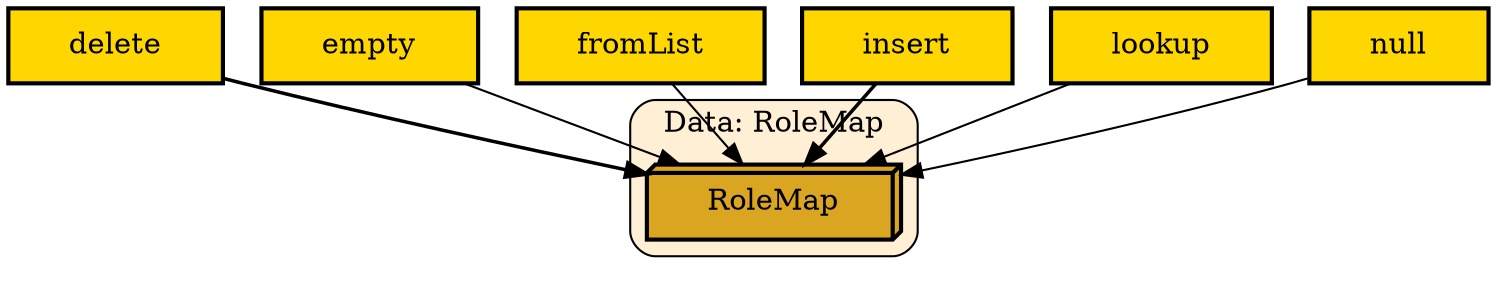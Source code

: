 digraph "Diagram of: Control.Access.RoleBased.Internal.RoleMap" {
    node [margin="0.4,0.1"
         ,style=filled];
    subgraph cluster_Data_RoleMap {
        graph [label="Data: RoleMap"
              ,style="filled,rounded"
              ,fillcolor=papayawhip];
        1 [label=RoleMap
          ,shape=box3d
          ,fillcolor=goldenrod
          ,style="filled,bold"];
    }
    2 [label=delete
      ,shape=box
      ,fillcolor=gold
      ,style="filled,bold"];
    3 [label=empty
      ,shape=box
      ,fillcolor=gold
      ,style="filled,bold"];
    4 [label=fromList
      ,shape=box
      ,fillcolor=gold
      ,style="filled,bold"];
    5 [label=insert
      ,shape=box
      ,fillcolor=gold
      ,style="filled,bold"];
    6 [label=lookup
      ,shape=box
      ,fillcolor=gold
      ,style="filled,bold"];
    7 [label=null
      ,shape=box
      ,fillcolor=gold
      ,style="filled,bold"];
    2 -> 1 [penwidth=1.6931471805599454
           ,color=black];
    3 -> 1 [penwidth=1,color=black];
    4 -> 1 [penwidth=1,color=black];
    5 -> 1 [penwidth=1.6931471805599454
           ,color=black];
    6 -> 1 [penwidth=1,color=black];
    7 -> 1 [penwidth=1,color=black];
}
